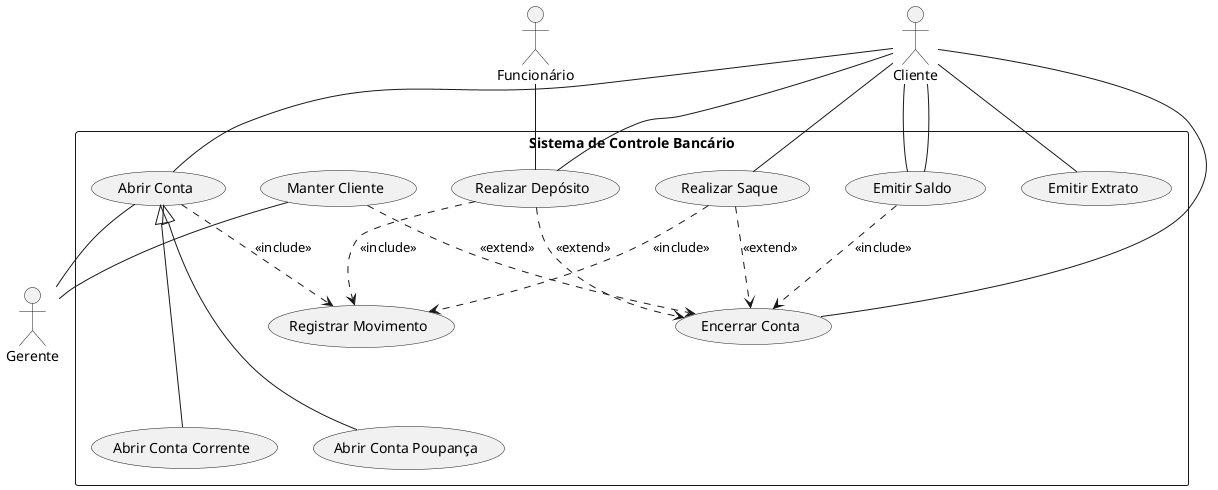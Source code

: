 @startuml Banco



actor "Cliente" as Cliente
actor "Funcionário" as Funcionario
actor "Gerente" as Gerente

    rectangle "Sistema de Controle Bancário" {
        usecase "Abrir Conta" as AbrirConta
        usecase "Abrir Conta Corrente" as AbrirContaCorrente
        usecase "Abrir Conta Poupança" as AbrirContaPoupança
        usecase "Manter Cliente" as ManterCliente
        usecase "Realizar Depósito" as RealizarDeposito
        usecase "Realizar Saque" as RealizarSaque
        usecase "Emitir Saldo" as EmitirSaldo
        usecase "Emitir Extrato" as EmitirExtrato
        usecase "Encerrar Conta" as EncerrarConta        
        usecase "Registrar Movimento" as RegistrarMovimento

        :Cliente: -- (AbrirConta)
        :Cliente: -- (EmitirExtrato)
        :Cliente: -- (EncerrarConta)
        :Cliente: -- (RealizarDeposito)
        :Cliente: -- (RealizarSaque)
        :Cliente: -- (EmitirSaldo)
        :Cliente: -- (EmitirSaldo)
        
        (AbrirConta) - :Gerente:
        (ManterCliente)  -- :Gerente:
            
        :Funcionario: -- (RealizarDeposito)
        
       

        (AbrirConta) <|--down- (AbrirContaCorrente) 
        (AbrirConta) <|--down- (AbrirContaPoupança)
        (RealizarSaque) ..> (EncerrarConta): <<extend>>
        (RealizarDeposito) ..> (EncerrarConta): <<extend>>
        (EmitirSaldo) ..> (EncerrarConta): <<include>>
        (ManterCliente) ..> (EncerrarConta): <<extend>>


       
        (AbrirConta) ..> (RegistrarMovimento): <<include>>
        (RealizarDeposito) ..> (RegistrarMovimento): <<include>>
        (RealizarSaque) ..> (RegistrarMovimento): <<include>>



       
      
       
        

    }
}
@enduml
